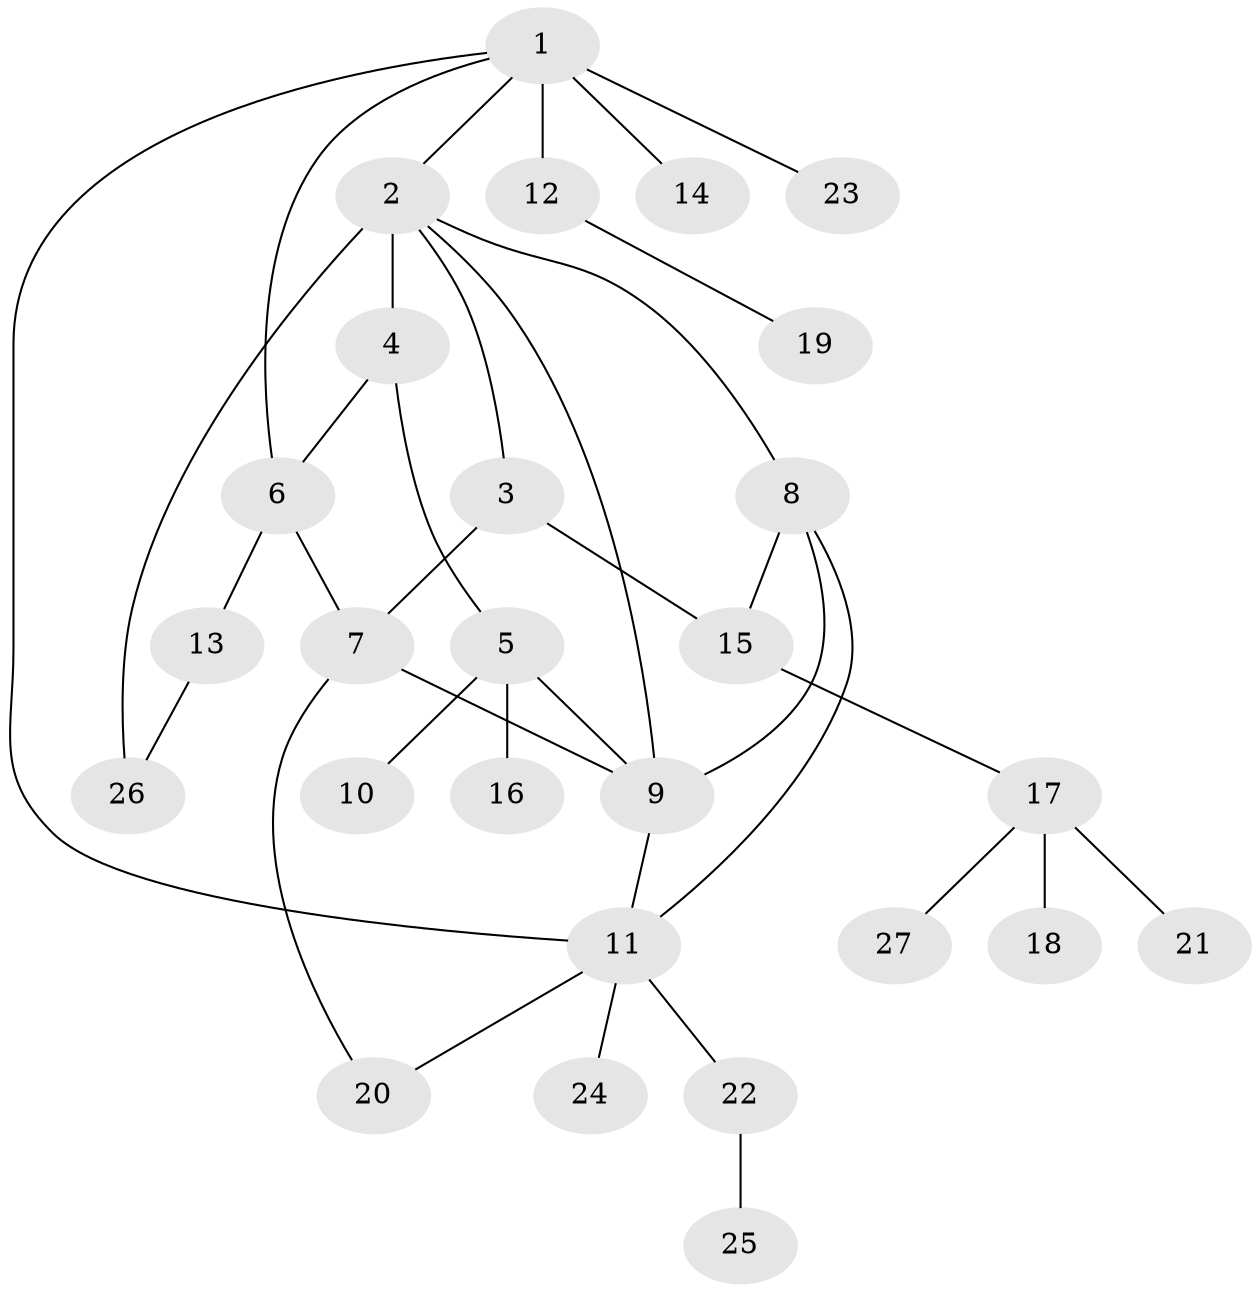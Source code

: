 // original degree distribution, {10: 0.018867924528301886, 4: 0.05660377358490566, 5: 0.09433962264150944, 7: 0.03773584905660377, 6: 0.03773584905660377, 2: 0.20754716981132076, 1: 0.5094339622641509, 3: 0.03773584905660377}
// Generated by graph-tools (version 1.1) at 2025/37/03/09/25 02:37:43]
// undirected, 27 vertices, 36 edges
graph export_dot {
graph [start="1"]
  node [color=gray90,style=filled];
  1;
  2;
  3;
  4;
  5;
  6;
  7;
  8;
  9;
  10;
  11;
  12;
  13;
  14;
  15;
  16;
  17;
  18;
  19;
  20;
  21;
  22;
  23;
  24;
  25;
  26;
  27;
  1 -- 2 [weight=1.0];
  1 -- 6 [weight=1.0];
  1 -- 11 [weight=1.0];
  1 -- 12 [weight=4.0];
  1 -- 14 [weight=1.0];
  1 -- 23 [weight=1.0];
  2 -- 3 [weight=1.0];
  2 -- 4 [weight=2.0];
  2 -- 8 [weight=1.0];
  2 -- 9 [weight=1.0];
  2 -- 26 [weight=1.0];
  3 -- 7 [weight=1.0];
  3 -- 15 [weight=1.0];
  4 -- 5 [weight=1.0];
  4 -- 6 [weight=1.0];
  5 -- 9 [weight=2.0];
  5 -- 10 [weight=1.0];
  5 -- 16 [weight=3.0];
  6 -- 7 [weight=1.0];
  6 -- 13 [weight=2.0];
  7 -- 9 [weight=2.0];
  7 -- 20 [weight=1.0];
  8 -- 9 [weight=1.0];
  8 -- 11 [weight=1.0];
  8 -- 15 [weight=1.0];
  9 -- 11 [weight=1.0];
  11 -- 20 [weight=1.0];
  11 -- 22 [weight=1.0];
  11 -- 24 [weight=1.0];
  12 -- 19 [weight=1.0];
  13 -- 26 [weight=1.0];
  15 -- 17 [weight=1.0];
  17 -- 18 [weight=1.0];
  17 -- 21 [weight=1.0];
  17 -- 27 [weight=1.0];
  22 -- 25 [weight=1.0];
}
